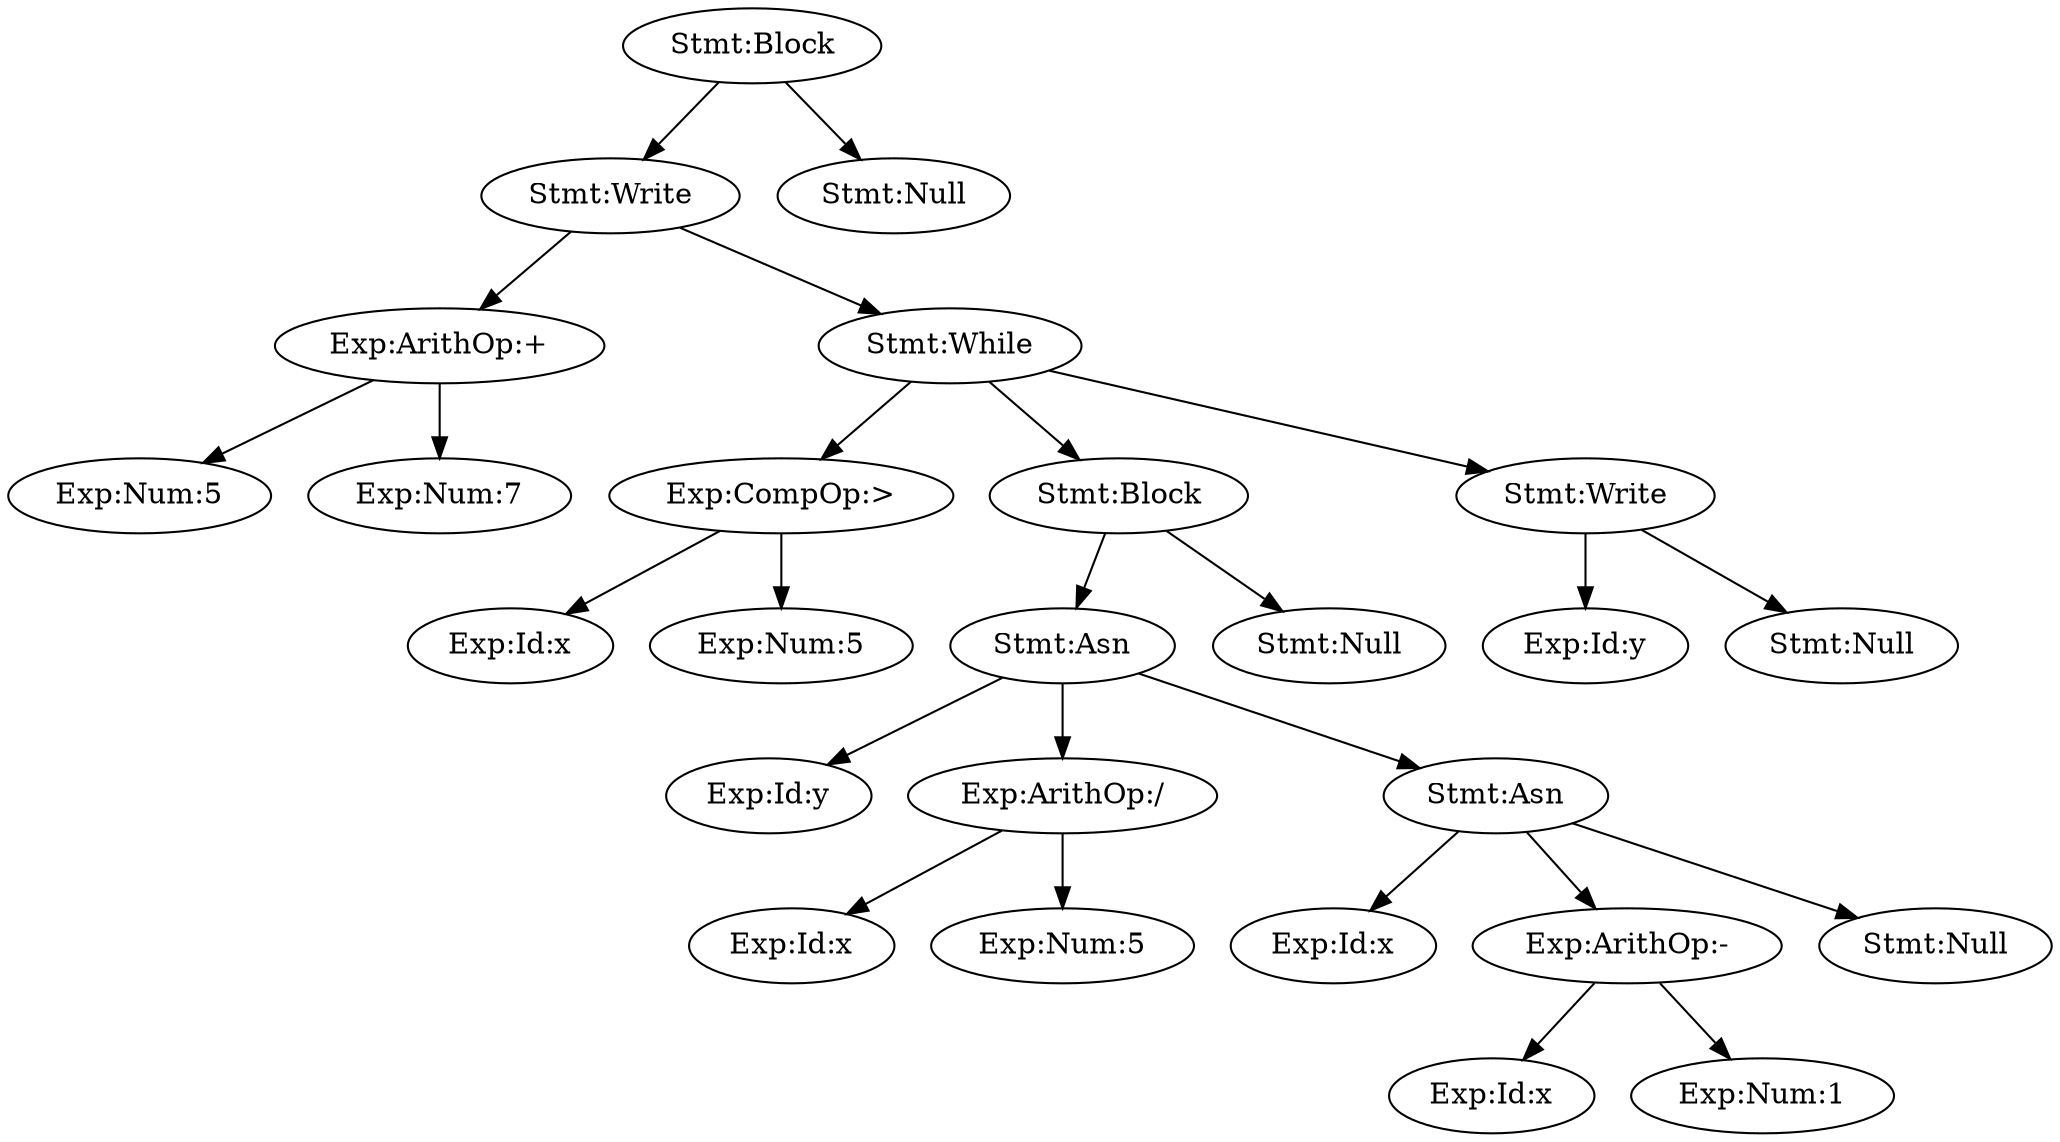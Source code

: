 digraph AST {
	n1 [label="Stmt:Block"];
	n2 [label="Stmt:Write"];
	n3 [label="Exp:ArithOp:+"];
	n4 [label="Exp:Num:5"];
	n3 -> n4;
	n5 [label="Exp:Num:7"];
	n3 -> n5;
	n2 -> n3;
	n6 [label="Stmt:While"];
	n7 [label="Exp:CompOp:>"];
	n8 [label="Exp:Id:x"];
	n7 -> n8;
	n9 [label="Exp:Num:5"];
	n7 -> n9;
	n6 -> n7;
	n10 [label="Stmt:Block"];
	n11 [label="Stmt:Asn"];
	n12 [label="Exp:Id:y"];
	n11 -> n12;
	n13 [label="Exp:ArithOp:/"];
	n14 [label="Exp:Id:x"];
	n13 -> n14;
	n15 [label="Exp:Num:5"];
	n13 -> n15;
	n11 -> n13;
	n16 [label="Stmt:Asn"];
	n17 [label="Exp:Id:x"];
	n16 -> n17;
	n18 [label="Exp:ArithOp:-"];
	n19 [label="Exp:Id:x"];
	n18 -> n19;
	n20 [label="Exp:Num:1"];
	n18 -> n20;
	n16 -> n18;
	n21 [label="Stmt:Null"];
	n16 -> n21;
	n11 -> n16;
	n10 -> n11;
	n22 [label="Stmt:Null"];
	n10 -> n22;
	n6 -> n10;
	n23 [label="Stmt:Write"];
	n24 [label="Exp:Id:y"];
	n23 -> n24;
	n25 [label="Stmt:Null"];
	n23 -> n25;
	n6 -> n23;
	n2 -> n6;
	n1 -> n2;
	n26 [label="Stmt:Null"];
	n1 -> n26;
}
